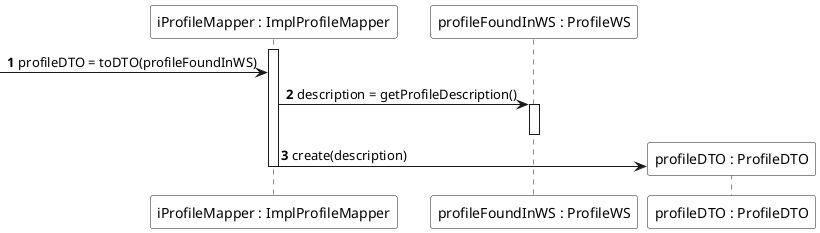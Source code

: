 @startuml

autonumber

participant  "iProfileMapper : ImplProfileMapper" #FFFFFF
activate "iProfileMapper : ImplProfileMapper"
participant  "profileFoundInWS : ProfileWS" #FFFFFF

-> "iProfileMapper : ImplProfileMapper" : profileDTO = toDTO(profileFoundInWS)
"iProfileMapper : ImplProfileMapper" -> "profileFoundInWS : ProfileWS" ++: description = getProfileDescription()
deactivate

create participant "profileDTO : ProfileDTO" #FFFFFF
"iProfileMapper : ImplProfileMapper" -> "profileDTO : ProfileDTO" : create(description)
deactivate "iProfileMapper : ImplProfileMapper"

@enduml